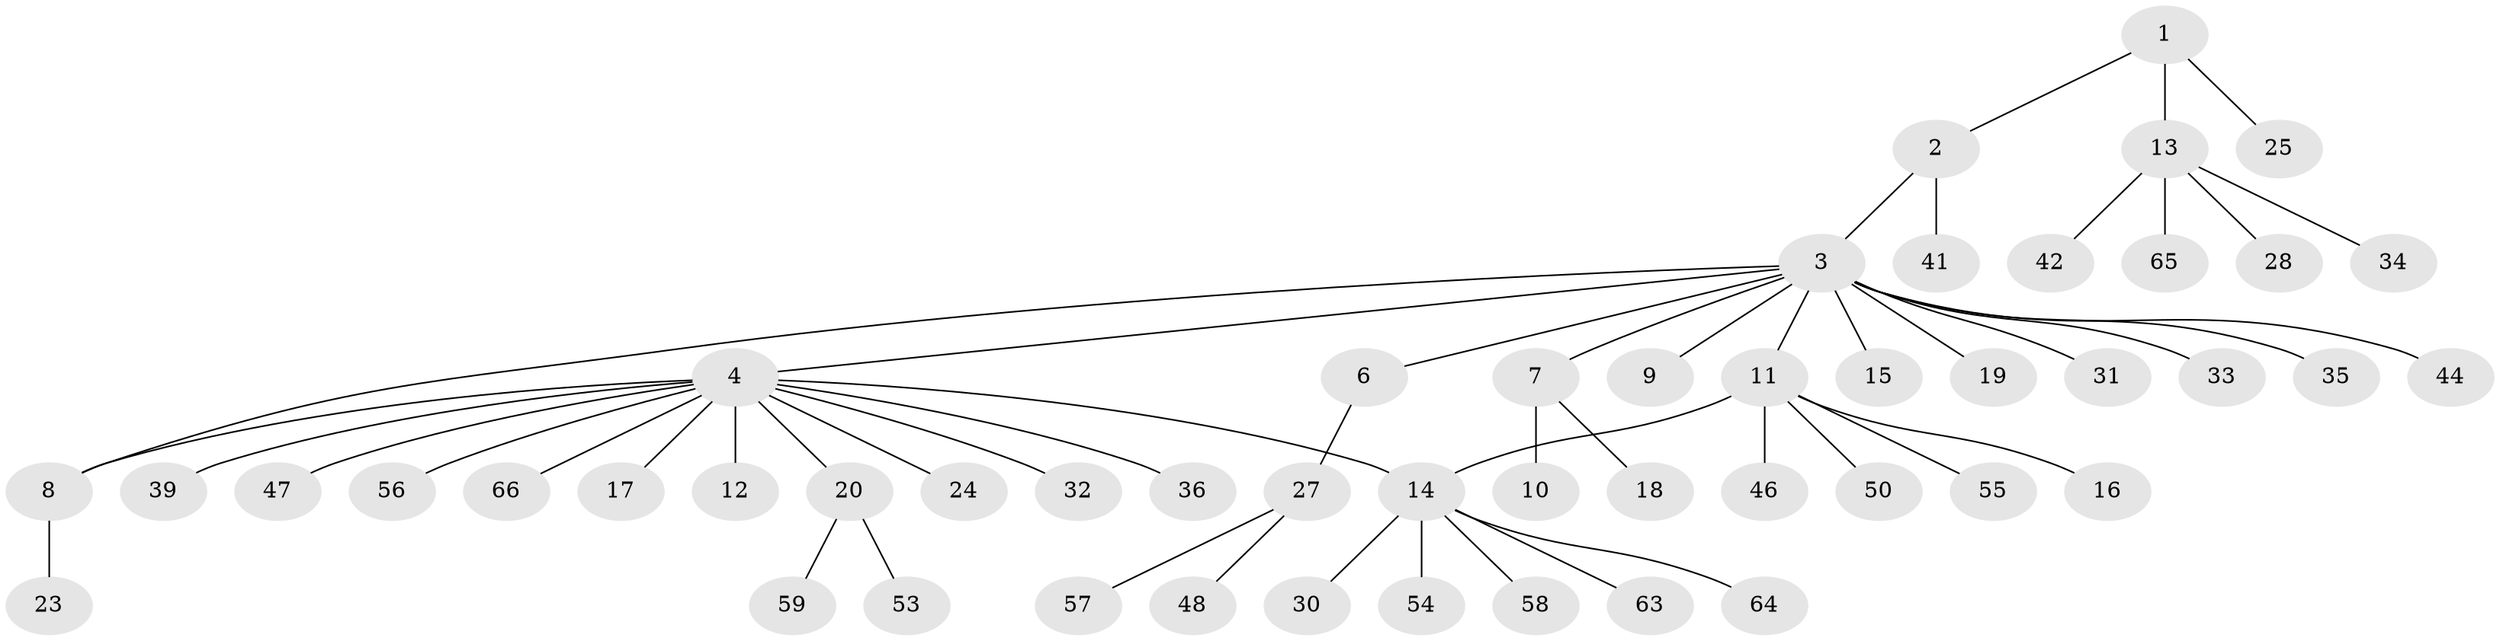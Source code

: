 // Generated by graph-tools (version 1.1) at 2025/23/03/03/25 07:23:48]
// undirected, 50 vertices, 51 edges
graph export_dot {
graph [start="1"]
  node [color=gray90,style=filled];
  1 [super="+5"];
  2;
  3 [super="+62"];
  4 [super="+43"];
  6 [super="+51"];
  7 [super="+29"];
  8;
  9 [super="+38"];
  10;
  11 [super="+21"];
  12;
  13 [super="+61"];
  14 [super="+22"];
  15;
  16;
  17;
  18;
  19;
  20 [super="+49"];
  23 [super="+37"];
  24;
  25 [super="+26"];
  27 [super="+45"];
  28;
  30;
  31;
  32;
  33;
  34;
  35;
  36 [super="+40"];
  39;
  41 [super="+60"];
  42;
  44 [super="+52"];
  46;
  47;
  48;
  50;
  53;
  54;
  55;
  56;
  57;
  58;
  59;
  63;
  64;
  65;
  66;
  1 -- 2;
  1 -- 25;
  1 -- 13;
  2 -- 3;
  2 -- 41;
  3 -- 4;
  3 -- 6;
  3 -- 7;
  3 -- 8;
  3 -- 9;
  3 -- 11;
  3 -- 15;
  3 -- 19;
  3 -- 31;
  3 -- 33;
  3 -- 35;
  3 -- 44;
  4 -- 8;
  4 -- 12;
  4 -- 14;
  4 -- 17;
  4 -- 20;
  4 -- 24;
  4 -- 32;
  4 -- 36;
  4 -- 39;
  4 -- 47;
  4 -- 56;
  4 -- 66;
  6 -- 27;
  7 -- 10;
  7 -- 18;
  8 -- 23;
  11 -- 14;
  11 -- 16;
  11 -- 46;
  11 -- 50;
  11 -- 55;
  13 -- 28;
  13 -- 34;
  13 -- 42;
  13 -- 65;
  14 -- 30;
  14 -- 54;
  14 -- 58;
  14 -- 63;
  14 -- 64;
  20 -- 59;
  20 -- 53;
  27 -- 48;
  27 -- 57;
}
